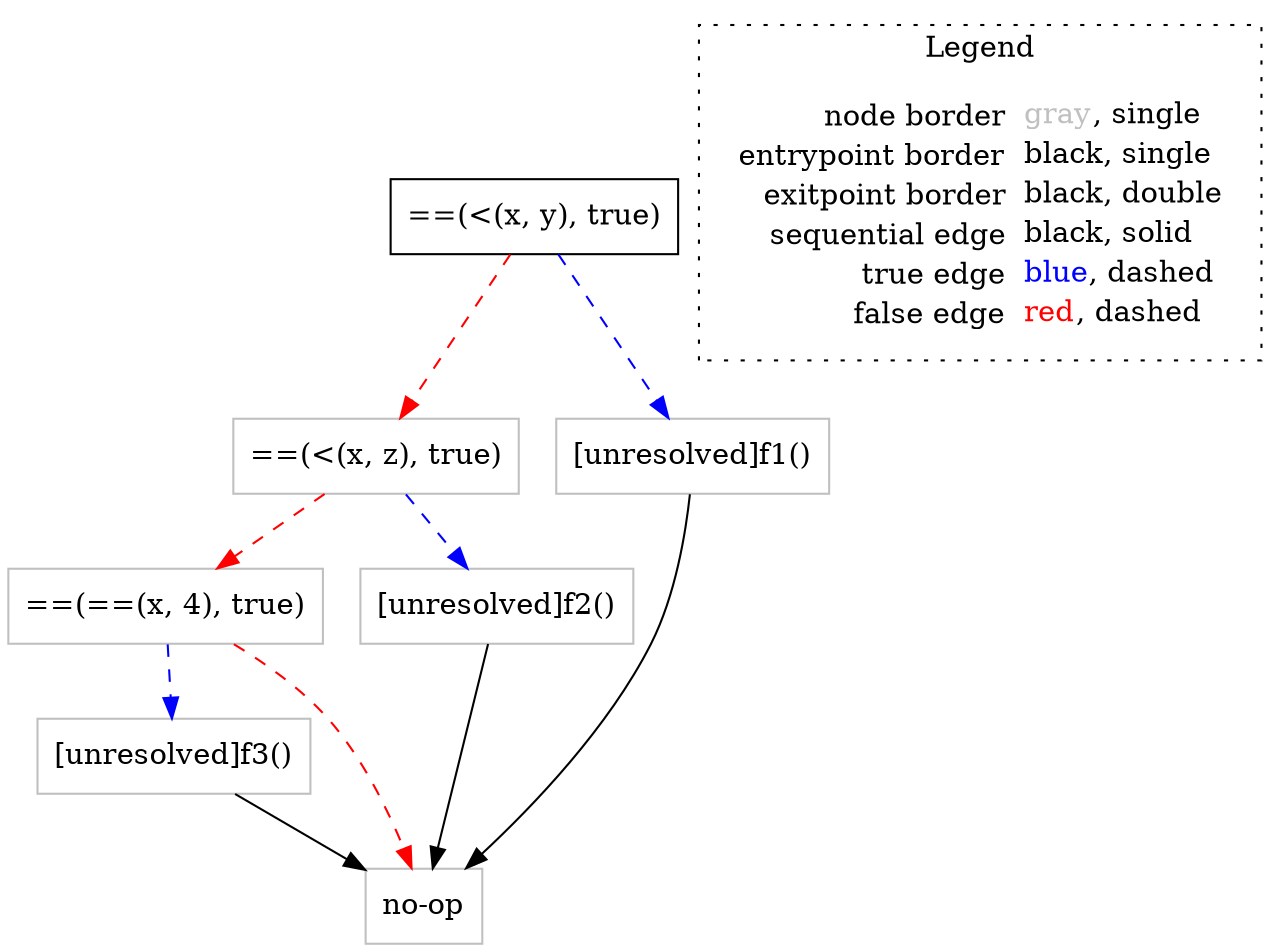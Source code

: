 digraph {
	"node0" [shape="rect",color="black",label=<==(&lt;(x, y), true)>];
	"node1" [shape="rect",color="gray",label=<==(&lt;(x, z), true)>];
	"node2" [shape="rect",color="gray",label=<==(==(x, 4), true)>];
	"node3" [shape="rect",color="gray",label=<[unresolved]f3()>];
	"node4" [shape="rect",color="gray",label=<[unresolved]f2()>];
	"node5" [shape="rect",color="gray",label=<no-op>];
	"node6" [shape="rect",color="gray",label=<[unresolved]f1()>];
	"node1" -> "node2" [color="red",style="dashed"];
	"node1" -> "node4" [color="blue",style="dashed"];
	"node2" -> "node3" [color="blue",style="dashed"];
	"node2" -> "node5" [color="red",style="dashed"];
	"node0" -> "node1" [color="red",style="dashed"];
	"node0" -> "node6" [color="blue",style="dashed"];
	"node3" -> "node5" [color="black"];
	"node4" -> "node5" [color="black"];
	"node6" -> "node5" [color="black"];
subgraph cluster_legend {
	label="Legend";
	style=dotted;
	node [shape=plaintext];
	"legend" [label=<<table border="0" cellpadding="2" cellspacing="0" cellborder="0"><tr><td align="right">node border&nbsp;</td><td align="left"><font color="gray">gray</font>, single</td></tr><tr><td align="right">entrypoint border&nbsp;</td><td align="left"><font color="black">black</font>, single</td></tr><tr><td align="right">exitpoint border&nbsp;</td><td align="left"><font color="black">black</font>, double</td></tr><tr><td align="right">sequential edge&nbsp;</td><td align="left"><font color="black">black</font>, solid</td></tr><tr><td align="right">true edge&nbsp;</td><td align="left"><font color="blue">blue</font>, dashed</td></tr><tr><td align="right">false edge&nbsp;</td><td align="left"><font color="red">red</font>, dashed</td></tr></table>>];
}

}
